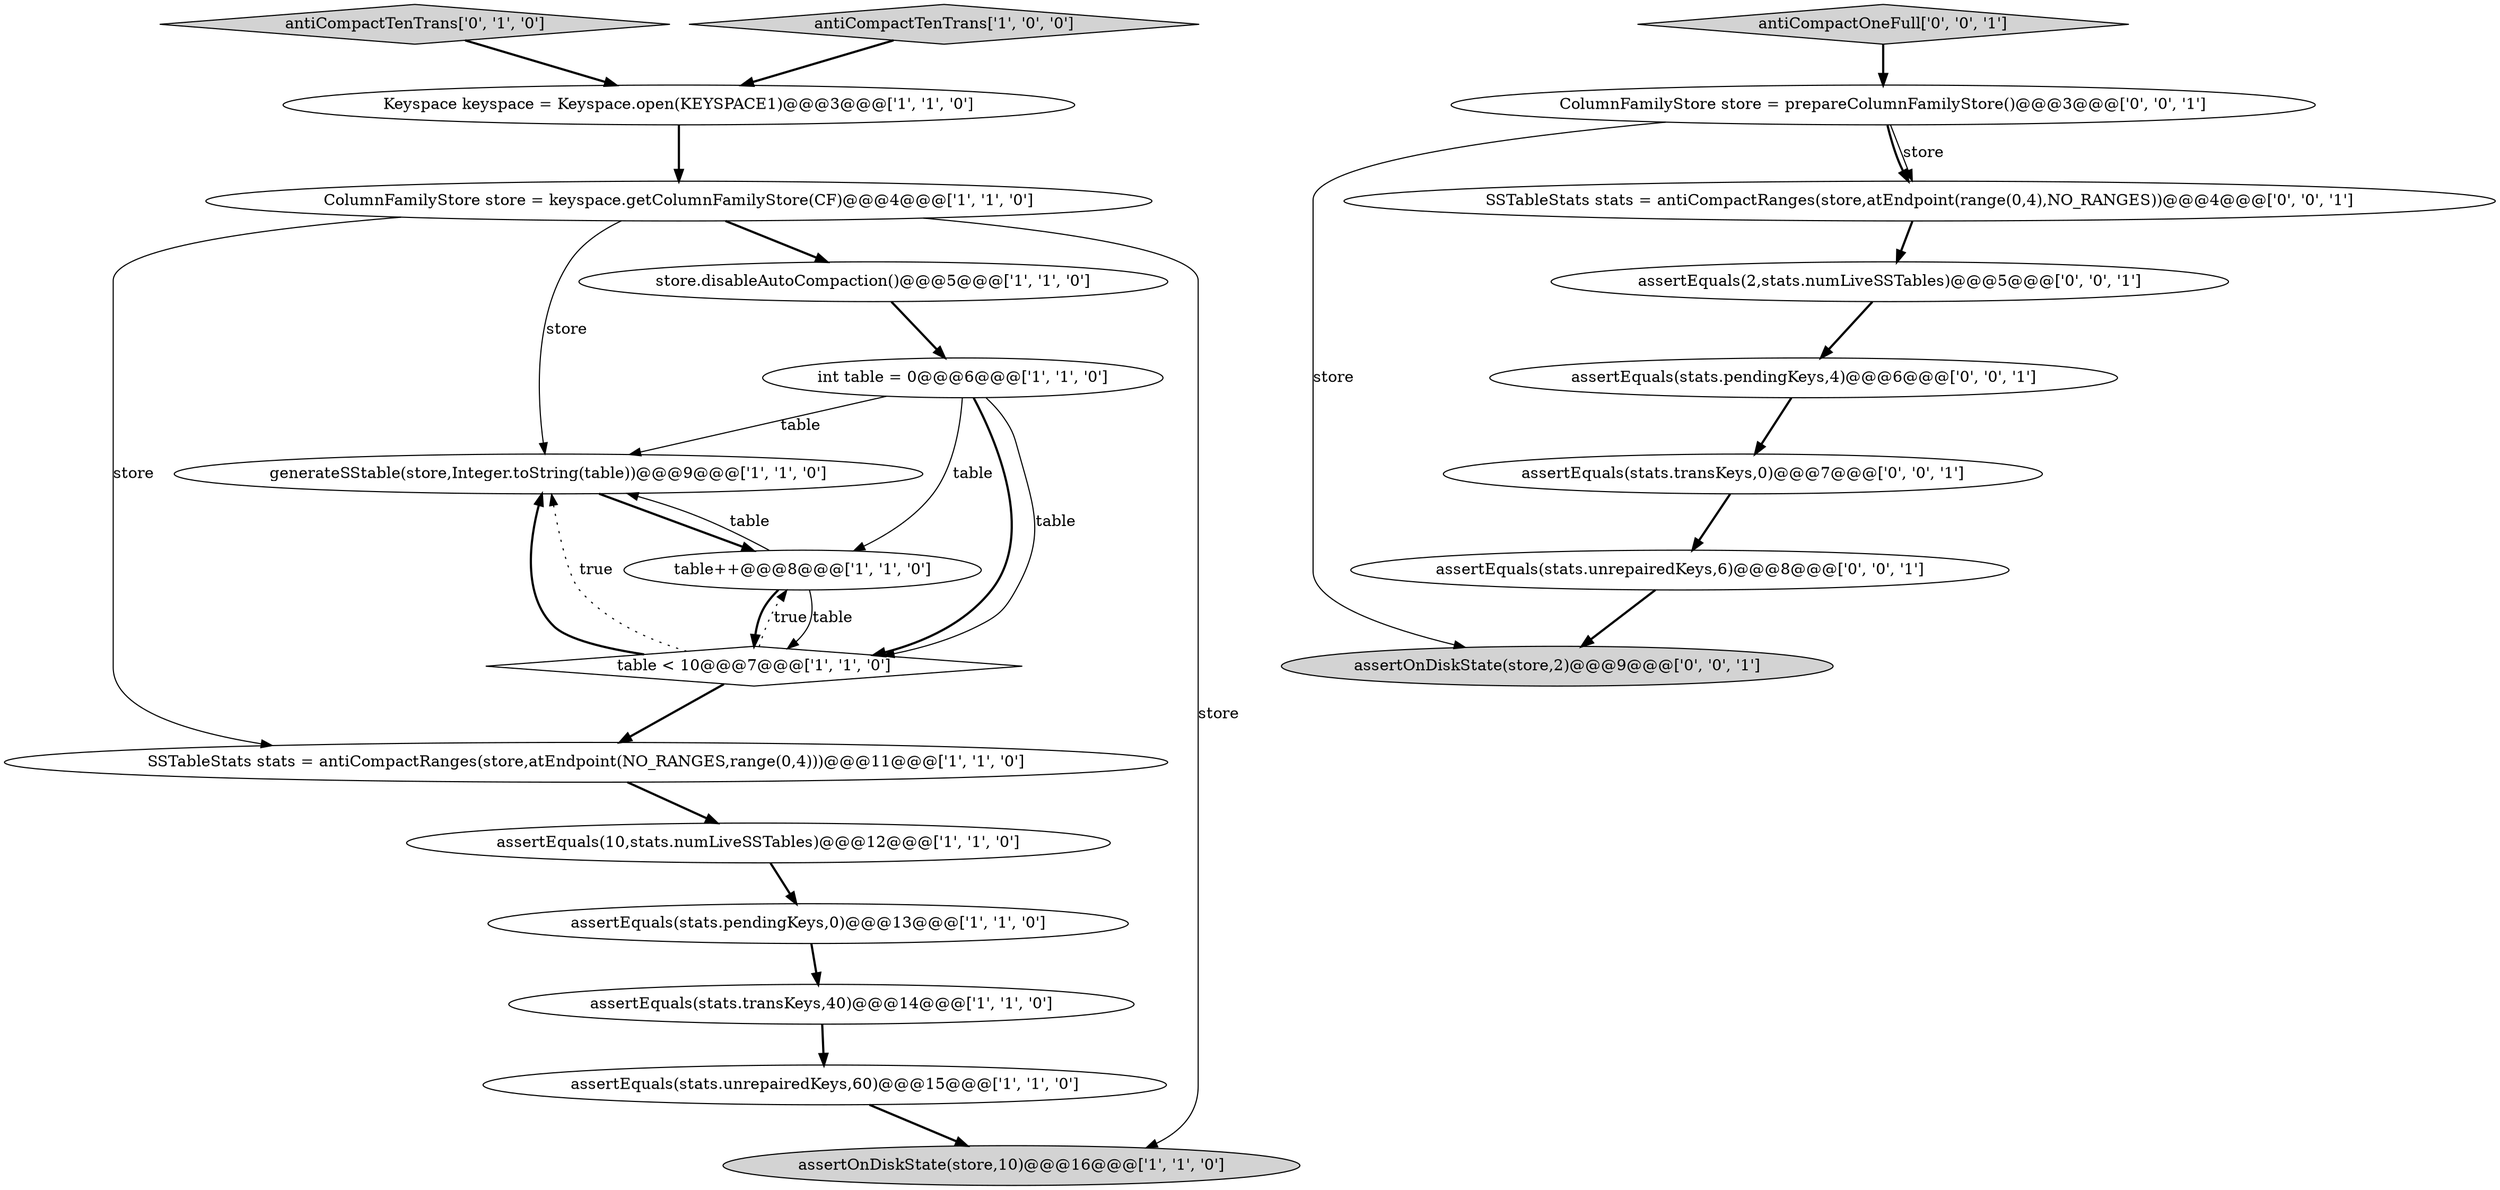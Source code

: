 digraph {
5 [style = filled, label = "assertEquals(stats.pendingKeys,0)@@@13@@@['1', '1', '0']", fillcolor = white, shape = ellipse image = "AAA0AAABBB1BBB"];
16 [style = filled, label = "ColumnFamilyStore store = prepareColumnFamilyStore()@@@3@@@['0', '0', '1']", fillcolor = white, shape = ellipse image = "AAA0AAABBB3BBB"];
14 [style = filled, label = "antiCompactTenTrans['0', '1', '0']", fillcolor = lightgray, shape = diamond image = "AAA0AAABBB2BBB"];
21 [style = filled, label = "assertEquals(stats.transKeys,0)@@@7@@@['0', '0', '1']", fillcolor = white, shape = ellipse image = "AAA0AAABBB3BBB"];
22 [style = filled, label = "antiCompactOneFull['0', '0', '1']", fillcolor = lightgray, shape = diamond image = "AAA0AAABBB3BBB"];
0 [style = filled, label = "assertEquals(10,stats.numLiveSSTables)@@@12@@@['1', '1', '0']", fillcolor = white, shape = ellipse image = "AAA0AAABBB1BBB"];
4 [style = filled, label = "SSTableStats stats = antiCompactRanges(store,atEndpoint(NO_RANGES,range(0,4)))@@@11@@@['1', '1', '0']", fillcolor = white, shape = ellipse image = "AAA0AAABBB1BBB"];
20 [style = filled, label = "assertEquals(stats.pendingKeys,4)@@@6@@@['0', '0', '1']", fillcolor = white, shape = ellipse image = "AAA0AAABBB3BBB"];
17 [style = filled, label = "assertOnDiskState(store,2)@@@9@@@['0', '0', '1']", fillcolor = lightgray, shape = ellipse image = "AAA0AAABBB3BBB"];
3 [style = filled, label = "assertEquals(stats.unrepairedKeys,60)@@@15@@@['1', '1', '0']", fillcolor = white, shape = ellipse image = "AAA0AAABBB1BBB"];
8 [style = filled, label = "ColumnFamilyStore store = keyspace.getColumnFamilyStore(CF)@@@4@@@['1', '1', '0']", fillcolor = white, shape = ellipse image = "AAA0AAABBB1BBB"];
6 [style = filled, label = "table < 10@@@7@@@['1', '1', '0']", fillcolor = white, shape = diamond image = "AAA0AAABBB1BBB"];
10 [style = filled, label = "Keyspace keyspace = Keyspace.open(KEYSPACE1)@@@3@@@['1', '1', '0']", fillcolor = white, shape = ellipse image = "AAA0AAABBB1BBB"];
19 [style = filled, label = "assertEquals(2,stats.numLiveSSTables)@@@5@@@['0', '0', '1']", fillcolor = white, shape = ellipse image = "AAA0AAABBB3BBB"];
1 [style = filled, label = "antiCompactTenTrans['1', '0', '0']", fillcolor = lightgray, shape = diamond image = "AAA0AAABBB1BBB"];
2 [style = filled, label = "assertOnDiskState(store,10)@@@16@@@['1', '1', '0']", fillcolor = lightgray, shape = ellipse image = "AAA0AAABBB1BBB"];
18 [style = filled, label = "SSTableStats stats = antiCompactRanges(store,atEndpoint(range(0,4),NO_RANGES))@@@4@@@['0', '0', '1']", fillcolor = white, shape = ellipse image = "AAA0AAABBB3BBB"];
13 [style = filled, label = "int table = 0@@@6@@@['1', '1', '0']", fillcolor = white, shape = ellipse image = "AAA0AAABBB1BBB"];
12 [style = filled, label = "generateSStable(store,Integer.toString(table))@@@9@@@['1', '1', '0']", fillcolor = white, shape = ellipse image = "AAA0AAABBB1BBB"];
9 [style = filled, label = "store.disableAutoCompaction()@@@5@@@['1', '1', '0']", fillcolor = white, shape = ellipse image = "AAA0AAABBB1BBB"];
7 [style = filled, label = "table++@@@8@@@['1', '1', '0']", fillcolor = white, shape = ellipse image = "AAA0AAABBB1BBB"];
11 [style = filled, label = "assertEquals(stats.transKeys,40)@@@14@@@['1', '1', '0']", fillcolor = white, shape = ellipse image = "AAA0AAABBB1BBB"];
15 [style = filled, label = "assertEquals(stats.unrepairedKeys,6)@@@8@@@['0', '0', '1']", fillcolor = white, shape = ellipse image = "AAA0AAABBB3BBB"];
12->7 [style = bold, label=""];
11->3 [style = bold, label=""];
13->7 [style = solid, label="table"];
8->9 [style = bold, label=""];
1->10 [style = bold, label=""];
6->4 [style = bold, label=""];
21->15 [style = bold, label=""];
3->2 [style = bold, label=""];
6->7 [style = dotted, label="true"];
16->18 [style = bold, label=""];
19->20 [style = bold, label=""];
13->12 [style = solid, label="table"];
8->4 [style = solid, label="store"];
13->6 [style = bold, label=""];
9->13 [style = bold, label=""];
10->8 [style = bold, label=""];
7->6 [style = bold, label=""];
22->16 [style = bold, label=""];
16->18 [style = solid, label="store"];
8->2 [style = solid, label="store"];
7->12 [style = solid, label="table"];
7->6 [style = solid, label="table"];
13->6 [style = solid, label="table"];
20->21 [style = bold, label=""];
5->11 [style = bold, label=""];
18->19 [style = bold, label=""];
6->12 [style = bold, label=""];
8->12 [style = solid, label="store"];
6->12 [style = dotted, label="true"];
0->5 [style = bold, label=""];
14->10 [style = bold, label=""];
16->17 [style = solid, label="store"];
4->0 [style = bold, label=""];
15->17 [style = bold, label=""];
}
